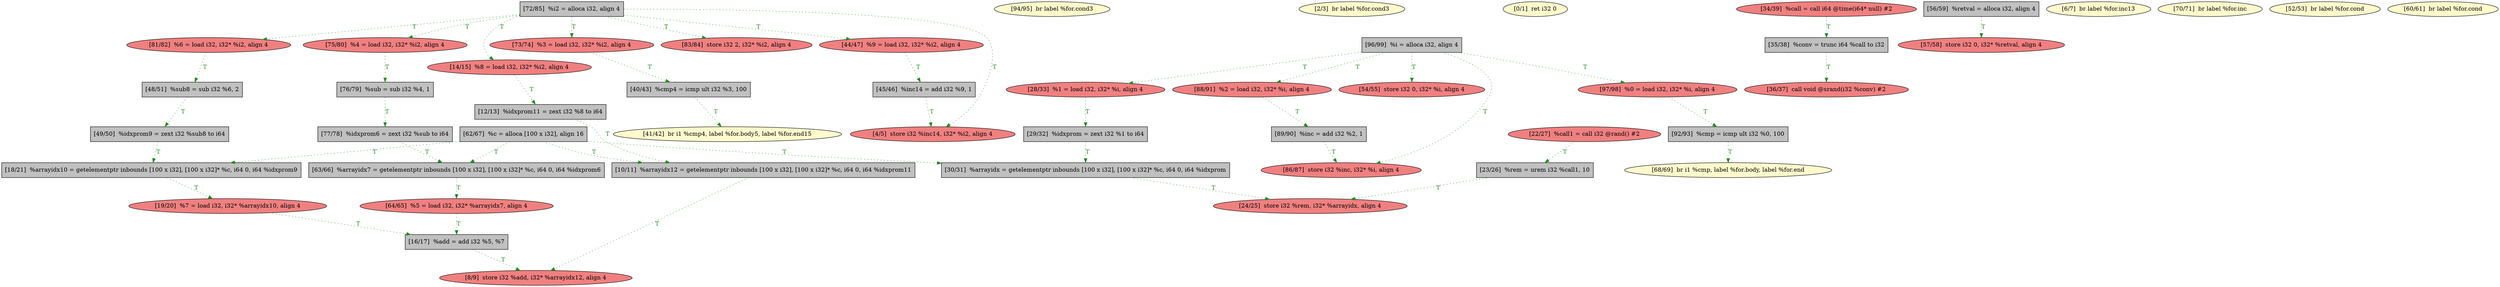 
digraph G {


node99 [fillcolor=lightcoral,label="[64/65]  %5 = load i32, i32* %arrayidx7, align 4",shape=ellipse,style=filled ]
node94 [fillcolor=grey,label="[96/99]  %i = alloca i32, align 4",shape=rectangle,style=filled ]
node92 [fillcolor=grey,label="[92/93]  %cmp = icmp ult i32 %0, 100",shape=rectangle,style=filled ]
node89 [fillcolor=grey,label="[89/90]  %inc = add i32 %2, 1",shape=rectangle,style=filled ]
node93 [fillcolor=lemonchiffon,label="[94/95]  br label %for.cond3",shape=ellipse,style=filled ]
node88 [fillcolor=lightcoral,label="[88/91]  %2 = load i32, i32* %i, align 4",shape=ellipse,style=filled ]
node87 [fillcolor=lightcoral,label="[86/87]  store i32 %inc, i32* %i, align 4",shape=ellipse,style=filled ]
node95 [fillcolor=lightcoral,label="[73/74]  %3 = load i32, i32* %i2, align 4",shape=ellipse,style=filled ]
node65 [fillcolor=grey,label="[48/51]  %sub8 = sub i32 %6, 2",shape=rectangle,style=filled ]
node63 [fillcolor=grey,label="[40/43]  %cmp4 = icmp ult i32 %3, 100",shape=rectangle,style=filled ]
node72 [fillcolor=grey,label="[29/32]  %idxprom = zext i32 %1 to i64",shape=rectangle,style=filled ]
node61 [fillcolor=lightcoral,label="[28/33]  %1 = load i32, i32* %i, align 4",shape=ellipse,style=filled ]
node79 [fillcolor=grey,label="[49/50]  %idxprom9 = zext i32 %sub8 to i64",shape=rectangle,style=filled ]
node80 [fillcolor=lemonchiffon,label="[41/42]  br i1 %cmp4, label %for.body5, label %for.end15",shape=ellipse,style=filled ]
node60 [fillcolor=lightcoral,label="[22/27]  %call1 = call i32 @rand() #2",shape=ellipse,style=filled ]
node58 [fillcolor=grey,label="[16/17]  %add = add i32 %5, %7",shape=rectangle,style=filled ]
node97 [fillcolor=lightcoral,label="[75/80]  %4 = load i32, i32* %i2, align 4",shape=ellipse,style=filled ]
node91 [fillcolor=lightcoral,label="[83/84]  store i32 2, i32* %i2, align 4",shape=ellipse,style=filled ]
node51 [fillcolor=lemonchiffon,label="[2/3]  br label %for.cond3",shape=ellipse,style=filled ]
node83 [fillcolor=grey,label="[76/79]  %sub = sub i32 %4, 1",shape=rectangle,style=filled ]
node57 [fillcolor=lightcoral,label="[14/15]  %8 = load i32, i32* %i2, align 4",shape=ellipse,style=filled ]
node50 [fillcolor=lemonchiffon,label="[0/1]  ret i32 0",shape=ellipse,style=filled ]
node62 [fillcolor=lightcoral,label="[34/39]  %call = call i64 @time(i64* null) #2",shape=ellipse,style=filled ]
node68 [fillcolor=grey,label="[56/59]  %retval = alloca i32, align 4",shape=rectangle,style=filled ]
node64 [fillcolor=lightcoral,label="[44/47]  %9 = load i32, i32* %i2, align 4",shape=ellipse,style=filled ]
node73 [fillcolor=grey,label="[62/67]  %c = alloca [100 x i32], align 16",shape=rectangle,style=filled ]
node52 [fillcolor=lightcoral,label="[4/5]  store i32 %inc14, i32* %i2, align 4",shape=ellipse,style=filled ]
node59 [fillcolor=grey,label="[18/21]  %arrayidx10 = getelementptr inbounds [100 x i32], [100 x i32]* %c, i64 0, i64 %idxprom9",shape=rectangle,style=filled ]
node53 [fillcolor=lemonchiffon,label="[6/7]  br label %for.inc13",shape=ellipse,style=filled ]
node98 [fillcolor=grey,label="[77/78]  %idxprom6 = zext i32 %sub to i64",shape=rectangle,style=filled ]
node77 [fillcolor=lemonchiffon,label="[70/71]  br label %for.inc",shape=ellipse,style=filled ]
node55 [fillcolor=grey,label="[10/11]  %arrayidx12 = getelementptr inbounds [100 x i32], [100 x i32]* %c, i64 0, i64 %idxprom11",shape=rectangle,style=filled ]
node66 [fillcolor=lemonchiffon,label="[52/53]  br label %for.cond",shape=ellipse,style=filled ]
node96 [fillcolor=lightcoral,label="[97/98]  %0 = load i32, i32* %i, align 4",shape=ellipse,style=filled ]
node67 [fillcolor=lightcoral,label="[54/55]  store i32 0, i32* %i, align 4",shape=ellipse,style=filled ]
node70 [fillcolor=grey,label="[45/46]  %inc14 = add i32 %9, 1",shape=rectangle,style=filled ]
node82 [fillcolor=lightcoral,label="[57/58]  store i32 0, i32* %retval, align 4",shape=ellipse,style=filled ]
node71 [fillcolor=lightcoral,label="[36/37]  call void @srand(i32 %conv) #2",shape=ellipse,style=filled ]
node74 [fillcolor=grey,label="[63/66]  %arrayidx7 = getelementptr inbounds [100 x i32], [100 x i32]* %c, i64 0, i64 %idxprom6",shape=rectangle,style=filled ]
node90 [fillcolor=lightcoral,label="[81/82]  %6 = load i32, i32* %i2, align 4",shape=ellipse,style=filled ]
node86 [fillcolor=lightcoral,label="[24/25]  store i32 %rem, i32* %arrayidx, align 4",shape=ellipse,style=filled ]
node75 [fillcolor=lightcoral,label="[19/20]  %7 = load i32, i32* %arrayidx10, align 4",shape=ellipse,style=filled ]
node56 [fillcolor=grey,label="[12/13]  %idxprom11 = zext i32 %8 to i64",shape=rectangle,style=filled ]
node76 [fillcolor=lemonchiffon,label="[68/69]  br i1 %cmp, label %for.body, label %for.end",shape=ellipse,style=filled ]
node78 [fillcolor=grey,label="[72/85]  %i2 = alloca i32, align 4",shape=rectangle,style=filled ]
node69 [fillcolor=lemonchiffon,label="[60/61]  br label %for.cond",shape=ellipse,style=filled ]
node81 [fillcolor=grey,label="[35/38]  %conv = trunc i64 %call to i32",shape=rectangle,style=filled ]
node84 [fillcolor=grey,label="[23/26]  %rem = urem i32 %call1, 10",shape=rectangle,style=filled ]
node54 [fillcolor=lightcoral,label="[8/9]  store i32 %add, i32* %arrayidx12, align 4",shape=ellipse,style=filled ]
node85 [fillcolor=grey,label="[30/31]  %arrayidx = getelementptr inbounds [100 x i32], [100 x i32]* %c, i64 0, i64 %idxprom",shape=rectangle,style=filled ]

node95->node63 [style=dotted,color=forestgreen,label="T",fontcolor=forestgreen ]
node89->node87 [style=dotted,color=forestgreen,label="T",fontcolor=forestgreen ]
node94->node96 [style=dotted,color=forestgreen,label="T",fontcolor=forestgreen ]
node85->node86 [style=dotted,color=forestgreen,label="T",fontcolor=forestgreen ]
node90->node65 [style=dotted,color=forestgreen,label="T",fontcolor=forestgreen ]
node94->node67 [style=dotted,color=forestgreen,label="T",fontcolor=forestgreen ]
node78->node52 [style=dotted,color=forestgreen,label="T",fontcolor=forestgreen ]
node78->node64 [style=dotted,color=forestgreen,label="T",fontcolor=forestgreen ]
node62->node81 [style=dotted,color=forestgreen,label="T",fontcolor=forestgreen ]
node94->node61 [style=dotted,color=forestgreen,label="T",fontcolor=forestgreen ]
node78->node90 [style=dotted,color=forestgreen,label="T",fontcolor=forestgreen ]
node78->node95 [style=dotted,color=forestgreen,label="T",fontcolor=forestgreen ]
node83->node98 [style=dotted,color=forestgreen,label="T",fontcolor=forestgreen ]
node65->node79 [style=dotted,color=forestgreen,label="T",fontcolor=forestgreen ]
node70->node52 [style=dotted,color=forestgreen,label="T",fontcolor=forestgreen ]
node78->node91 [style=dotted,color=forestgreen,label="T",fontcolor=forestgreen ]
node92->node76 [style=dotted,color=forestgreen,label="T",fontcolor=forestgreen ]
node58->node54 [style=dotted,color=forestgreen,label="T",fontcolor=forestgreen ]
node55->node54 [style=dotted,color=forestgreen,label="T",fontcolor=forestgreen ]
node56->node55 [style=dotted,color=forestgreen,label="T",fontcolor=forestgreen ]
node88->node89 [style=dotted,color=forestgreen,label="T",fontcolor=forestgreen ]
node99->node58 [style=dotted,color=forestgreen,label="T",fontcolor=forestgreen ]
node74->node99 [style=dotted,color=forestgreen,label="T",fontcolor=forestgreen ]
node59->node75 [style=dotted,color=forestgreen,label="T",fontcolor=forestgreen ]
node97->node83 [style=dotted,color=forestgreen,label="T",fontcolor=forestgreen ]
node79->node59 [style=dotted,color=forestgreen,label="T",fontcolor=forestgreen ]
node98->node74 [style=dotted,color=forestgreen,label="T",fontcolor=forestgreen ]
node68->node82 [style=dotted,color=forestgreen,label="T",fontcolor=forestgreen ]
node73->node59 [style=dotted,color=forestgreen,label="T",fontcolor=forestgreen ]
node94->node88 [style=dotted,color=forestgreen,label="T",fontcolor=forestgreen ]
node73->node85 [style=dotted,color=forestgreen,label="T",fontcolor=forestgreen ]
node73->node55 [style=dotted,color=forestgreen,label="T",fontcolor=forestgreen ]
node73->node74 [style=dotted,color=forestgreen,label="T",fontcolor=forestgreen ]
node57->node56 [style=dotted,color=forestgreen,label="T",fontcolor=forestgreen ]
node75->node58 [style=dotted,color=forestgreen,label="T",fontcolor=forestgreen ]
node78->node97 [style=dotted,color=forestgreen,label="T",fontcolor=forestgreen ]
node61->node72 [style=dotted,color=forestgreen,label="T",fontcolor=forestgreen ]
node72->node85 [style=dotted,color=forestgreen,label="T",fontcolor=forestgreen ]
node84->node86 [style=dotted,color=forestgreen,label="T",fontcolor=forestgreen ]
node81->node71 [style=dotted,color=forestgreen,label="T",fontcolor=forestgreen ]
node78->node57 [style=dotted,color=forestgreen,label="T",fontcolor=forestgreen ]
node64->node70 [style=dotted,color=forestgreen,label="T",fontcolor=forestgreen ]
node63->node80 [style=dotted,color=forestgreen,label="T",fontcolor=forestgreen ]
node96->node92 [style=dotted,color=forestgreen,label="T",fontcolor=forestgreen ]
node60->node84 [style=dotted,color=forestgreen,label="T",fontcolor=forestgreen ]
node94->node87 [style=dotted,color=forestgreen,label="T",fontcolor=forestgreen ]


}
